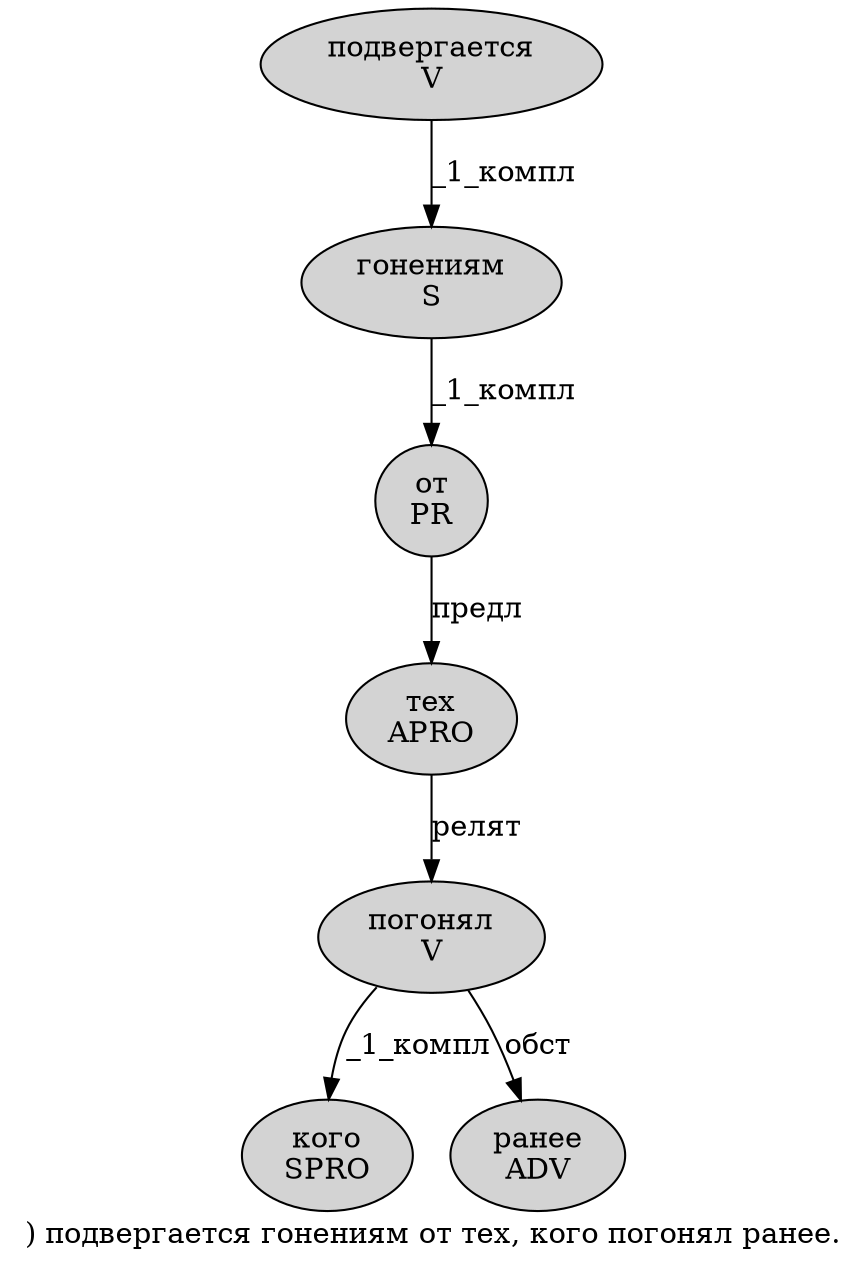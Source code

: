 digraph SENTENCE_3800 {
	graph [label=") подвергается гонениям от тех, кого погонял ранее."]
	node [style=filled]
		1 [label="подвергается
V" color="" fillcolor=lightgray penwidth=1 shape=ellipse]
		2 [label="гонениям
S" color="" fillcolor=lightgray penwidth=1 shape=ellipse]
		3 [label="от
PR" color="" fillcolor=lightgray penwidth=1 shape=ellipse]
		4 [label="тех
APRO" color="" fillcolor=lightgray penwidth=1 shape=ellipse]
		6 [label="кого
SPRO" color="" fillcolor=lightgray penwidth=1 shape=ellipse]
		7 [label="погонял
V" color="" fillcolor=lightgray penwidth=1 shape=ellipse]
		8 [label="ранее
ADV" color="" fillcolor=lightgray penwidth=1 shape=ellipse]
			3 -> 4 [label="предл"]
			7 -> 6 [label="_1_компл"]
			7 -> 8 [label="обст"]
			1 -> 2 [label="_1_компл"]
			2 -> 3 [label="_1_компл"]
			4 -> 7 [label="релят"]
}
